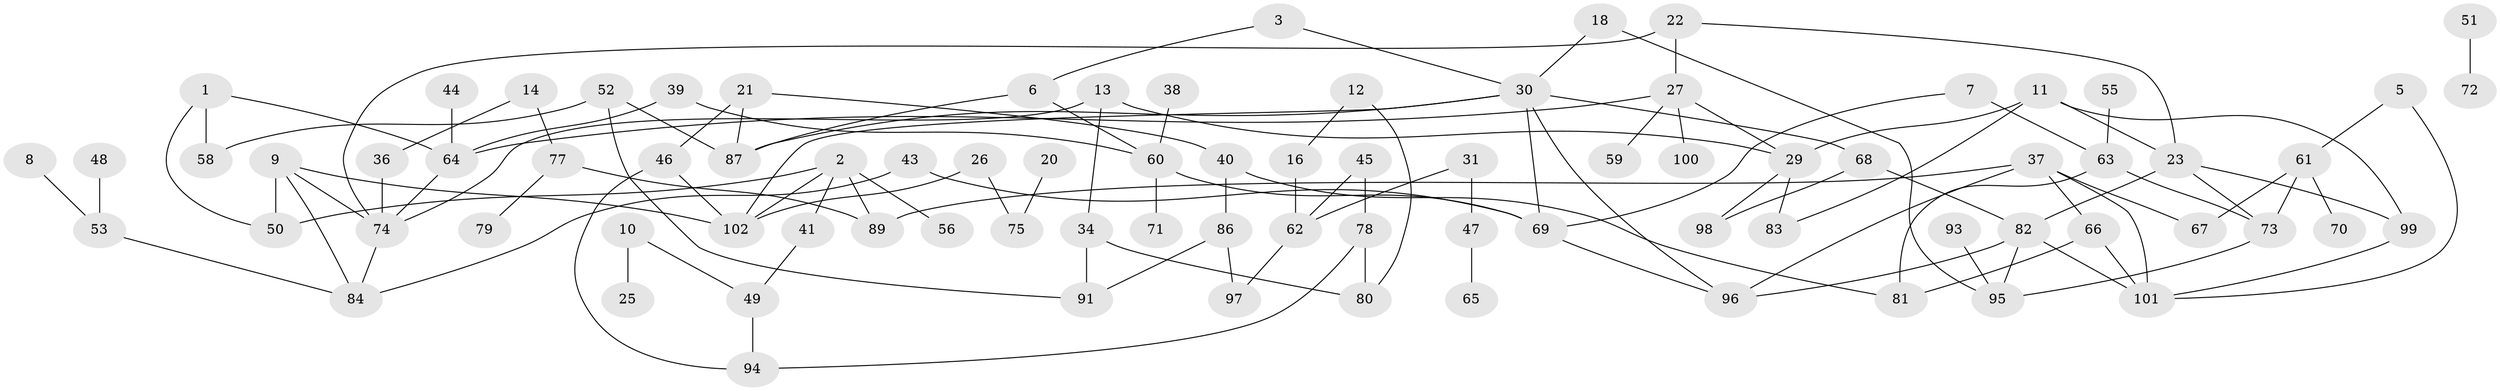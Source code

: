 // original degree distribution, {3: 0.2206896551724138, 1: 0.22758620689655173, 5: 0.06206896551724138, 4: 0.12413793103448276, 2: 0.23448275862068965, 0: 0.11724137931034483, 6: 0.013793103448275862}
// Generated by graph-tools (version 1.1) at 2025/35/03/04/25 23:35:43]
// undirected, 85 vertices, 119 edges
graph export_dot {
  node [color=gray90,style=filled];
  1;
  2;
  3;
  5;
  6;
  7;
  8;
  9;
  10;
  11;
  12;
  13;
  14;
  16;
  18;
  20;
  21;
  22;
  23;
  25;
  26;
  27;
  29;
  30;
  31;
  34;
  36;
  37;
  38;
  39;
  40;
  41;
  43;
  44;
  45;
  46;
  47;
  48;
  49;
  50;
  51;
  52;
  53;
  55;
  56;
  58;
  59;
  60;
  61;
  62;
  63;
  64;
  65;
  66;
  67;
  68;
  69;
  70;
  71;
  72;
  73;
  74;
  75;
  77;
  78;
  79;
  80;
  81;
  82;
  83;
  84;
  86;
  87;
  89;
  91;
  93;
  94;
  95;
  96;
  97;
  98;
  99;
  100;
  101;
  102;
  1 -- 50 [weight=1.0];
  1 -- 58 [weight=1.0];
  1 -- 64 [weight=1.0];
  2 -- 41 [weight=1.0];
  2 -- 50 [weight=1.0];
  2 -- 56 [weight=1.0];
  2 -- 89 [weight=1.0];
  2 -- 102 [weight=1.0];
  3 -- 6 [weight=1.0];
  3 -- 30 [weight=1.0];
  5 -- 61 [weight=1.0];
  5 -- 101 [weight=1.0];
  6 -- 60 [weight=1.0];
  6 -- 87 [weight=1.0];
  7 -- 63 [weight=1.0];
  7 -- 69 [weight=1.0];
  8 -- 53 [weight=1.0];
  9 -- 50 [weight=1.0];
  9 -- 74 [weight=1.0];
  9 -- 84 [weight=1.0];
  9 -- 102 [weight=1.0];
  10 -- 25 [weight=1.0];
  10 -- 49 [weight=1.0];
  11 -- 23 [weight=1.0];
  11 -- 29 [weight=1.0];
  11 -- 83 [weight=1.0];
  11 -- 99 [weight=1.0];
  12 -- 16 [weight=1.0];
  12 -- 80 [weight=1.0];
  13 -- 29 [weight=1.0];
  13 -- 34 [weight=1.0];
  13 -- 74 [weight=1.0];
  14 -- 36 [weight=1.0];
  14 -- 77 [weight=1.0];
  16 -- 62 [weight=1.0];
  18 -- 30 [weight=1.0];
  18 -- 95 [weight=1.0];
  20 -- 75 [weight=1.0];
  21 -- 40 [weight=1.0];
  21 -- 46 [weight=1.0];
  21 -- 87 [weight=1.0];
  22 -- 23 [weight=1.0];
  22 -- 27 [weight=1.0];
  22 -- 74 [weight=1.0];
  23 -- 73 [weight=1.0];
  23 -- 82 [weight=1.0];
  23 -- 99 [weight=1.0];
  26 -- 75 [weight=1.0];
  26 -- 102 [weight=2.0];
  27 -- 29 [weight=1.0];
  27 -- 59 [weight=1.0];
  27 -- 64 [weight=1.0];
  27 -- 100 [weight=1.0];
  29 -- 83 [weight=1.0];
  29 -- 98 [weight=1.0];
  30 -- 68 [weight=1.0];
  30 -- 69 [weight=1.0];
  30 -- 87 [weight=1.0];
  30 -- 96 [weight=1.0];
  30 -- 102 [weight=1.0];
  31 -- 47 [weight=1.0];
  31 -- 62 [weight=1.0];
  34 -- 80 [weight=1.0];
  34 -- 91 [weight=1.0];
  36 -- 74 [weight=1.0];
  37 -- 66 [weight=1.0];
  37 -- 67 [weight=1.0];
  37 -- 89 [weight=1.0];
  37 -- 96 [weight=1.0];
  37 -- 101 [weight=1.0];
  38 -- 60 [weight=1.0];
  39 -- 60 [weight=1.0];
  39 -- 64 [weight=1.0];
  40 -- 81 [weight=1.0];
  40 -- 86 [weight=1.0];
  41 -- 49 [weight=1.0];
  43 -- 69 [weight=1.0];
  43 -- 84 [weight=1.0];
  44 -- 64 [weight=1.0];
  45 -- 62 [weight=1.0];
  45 -- 78 [weight=1.0];
  46 -- 94 [weight=1.0];
  46 -- 102 [weight=1.0];
  47 -- 65 [weight=1.0];
  48 -- 53 [weight=1.0];
  49 -- 94 [weight=1.0];
  51 -- 72 [weight=1.0];
  52 -- 58 [weight=1.0];
  52 -- 87 [weight=1.0];
  52 -- 91 [weight=1.0];
  53 -- 84 [weight=1.0];
  55 -- 63 [weight=1.0];
  60 -- 69 [weight=1.0];
  60 -- 71 [weight=1.0];
  61 -- 67 [weight=1.0];
  61 -- 70 [weight=1.0];
  61 -- 73 [weight=1.0];
  62 -- 97 [weight=1.0];
  63 -- 73 [weight=1.0];
  63 -- 81 [weight=1.0];
  64 -- 74 [weight=1.0];
  66 -- 81 [weight=1.0];
  66 -- 101 [weight=1.0];
  68 -- 82 [weight=1.0];
  68 -- 98 [weight=1.0];
  69 -- 96 [weight=1.0];
  73 -- 95 [weight=1.0];
  74 -- 84 [weight=1.0];
  77 -- 79 [weight=1.0];
  77 -- 89 [weight=1.0];
  78 -- 80 [weight=1.0];
  78 -- 94 [weight=1.0];
  82 -- 95 [weight=1.0];
  82 -- 96 [weight=1.0];
  82 -- 101 [weight=1.0];
  86 -- 91 [weight=1.0];
  86 -- 97 [weight=1.0];
  93 -- 95 [weight=1.0];
  99 -- 101 [weight=1.0];
}
